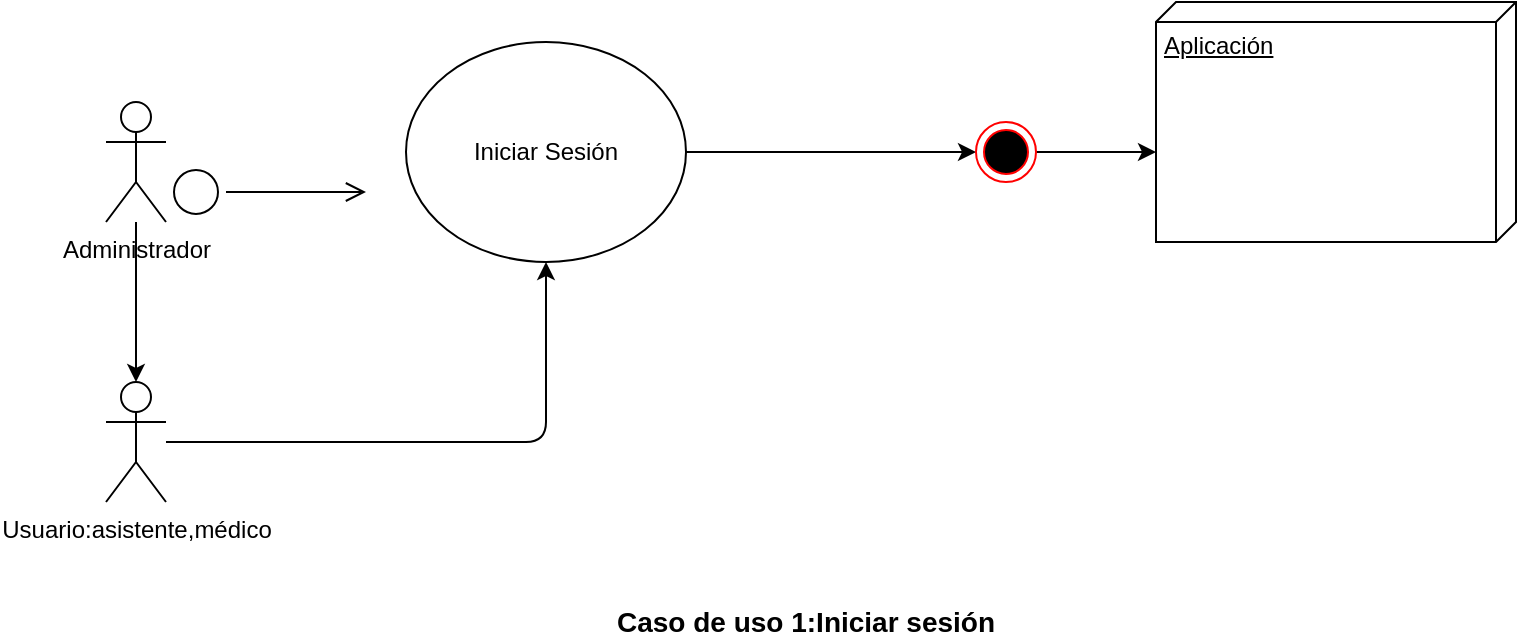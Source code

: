 <mxfile version="15.2.9" type="github">
  <diagram name="Page-1" id="e7e014a7-5840-1c2e-5031-d8a46d1fe8dd">
    <mxGraphModel dx="1422" dy="794" grid="1" gridSize="10" guides="1" tooltips="1" connect="1" arrows="1" fold="1" page="1" pageScale="1" pageWidth="1169" pageHeight="826" math="0" shadow="0">
      <root>
        <mxCell id="0" />
        <mxCell id="1" parent="0" />
        <mxCell id="hgJg5I-fCHWlmBvLn_1_-48" value="" style="edgeStyle=orthogonalEdgeStyle;curved=0;rounded=1;sketch=0;orthogonalLoop=1;jettySize=auto;html=1;" edge="1" parent="1" source="hgJg5I-fCHWlmBvLn_1_-41" target="hgJg5I-fCHWlmBvLn_1_-47">
          <mxGeometry relative="1" as="geometry" />
        </mxCell>
        <object label="Administrador" id="hgJg5I-fCHWlmBvLn_1_-41">
          <mxCell style="shape=umlActor;verticalLabelPosition=bottom;verticalAlign=top;html=1;outlineConnect=0;labelPadding=0;" vertex="1" parent="1">
            <mxGeometry x="255" y="260" width="30" height="60" as="geometry" />
          </mxCell>
        </object>
        <mxCell id="hgJg5I-fCHWlmBvLn_1_-42" value="" style="ellipse;html=1;shape=startState;" vertex="1" parent="1">
          <mxGeometry x="285" y="290" width="30" height="30" as="geometry" />
        </mxCell>
        <mxCell id="hgJg5I-fCHWlmBvLn_1_-43" value="" style="edgeStyle=orthogonalEdgeStyle;html=1;verticalAlign=bottom;endArrow=open;endSize=8;" edge="1" source="hgJg5I-fCHWlmBvLn_1_-42" parent="1">
          <mxGeometry relative="1" as="geometry">
            <mxPoint x="385" y="305" as="targetPoint" />
          </mxGeometry>
        </mxCell>
        <mxCell id="hgJg5I-fCHWlmBvLn_1_-62" style="edgeStyle=orthogonalEdgeStyle;curved=0;rounded=1;sketch=0;orthogonalLoop=1;jettySize=auto;html=1;entryX=0;entryY=0.5;entryDx=0;entryDy=0;" edge="1" parent="1" source="hgJg5I-fCHWlmBvLn_1_-44" target="hgJg5I-fCHWlmBvLn_1_-61">
          <mxGeometry relative="1" as="geometry" />
        </mxCell>
        <mxCell id="hgJg5I-fCHWlmBvLn_1_-44" value="Iniciar Sesión" style="ellipse;whiteSpace=wrap;html=1;" vertex="1" parent="1">
          <mxGeometry x="405" y="230" width="140" height="110" as="geometry" />
        </mxCell>
        <mxCell id="hgJg5I-fCHWlmBvLn_1_-52" style="edgeStyle=orthogonalEdgeStyle;curved=0;rounded=1;sketch=0;orthogonalLoop=1;jettySize=auto;html=1;entryX=0.5;entryY=1;entryDx=0;entryDy=0;" edge="1" parent="1" source="hgJg5I-fCHWlmBvLn_1_-47" target="hgJg5I-fCHWlmBvLn_1_-44">
          <mxGeometry relative="1" as="geometry" />
        </mxCell>
        <object label="Usuario:asistente,médico" id="hgJg5I-fCHWlmBvLn_1_-47">
          <mxCell style="shape=umlActor;verticalLabelPosition=bottom;verticalAlign=top;html=1;outlineConnect=0;labelPadding=0;" vertex="1" parent="1">
            <mxGeometry x="255" y="400" width="30" height="60" as="geometry" />
          </mxCell>
        </object>
        <mxCell id="hgJg5I-fCHWlmBvLn_1_-49" value="Aplicación" style="verticalAlign=top;align=left;spacingTop=8;spacingLeft=2;spacingRight=12;shape=cube;size=10;direction=south;fontStyle=4;html=1;rounded=0;sketch=0;" vertex="1" parent="1">
          <mxGeometry x="780" y="210" width="180" height="120" as="geometry" />
        </mxCell>
        <mxCell id="hgJg5I-fCHWlmBvLn_1_-53" value="&lt;b&gt;&lt;font style=&quot;font-size: 14px&quot;&gt;Caso de uso 1:Iniciar sesión&lt;/font&gt;&lt;/b&gt;" style="text;html=1;strokeColor=none;fillColor=none;align=center;verticalAlign=middle;whiteSpace=wrap;rounded=0;sketch=0;" vertex="1" parent="1">
          <mxGeometry x="315" y="510" width="580" height="20" as="geometry" />
        </mxCell>
        <mxCell id="hgJg5I-fCHWlmBvLn_1_-64" style="edgeStyle=orthogonalEdgeStyle;curved=0;rounded=1;sketch=0;orthogonalLoop=1;jettySize=auto;html=1;exitX=1;exitY=0.5;exitDx=0;exitDy=0;entryX=0.625;entryY=1;entryDx=0;entryDy=0;entryPerimeter=0;" edge="1" parent="1" source="hgJg5I-fCHWlmBvLn_1_-61" target="hgJg5I-fCHWlmBvLn_1_-49">
          <mxGeometry relative="1" as="geometry" />
        </mxCell>
        <mxCell id="hgJg5I-fCHWlmBvLn_1_-61" value="" style="ellipse;html=1;shape=endState;fillColor=#000000;strokeColor=#ff0000;rounded=0;sketch=0;" vertex="1" parent="1">
          <mxGeometry x="690" y="270" width="30" height="30" as="geometry" />
        </mxCell>
      </root>
    </mxGraphModel>
  </diagram>
</mxfile>
